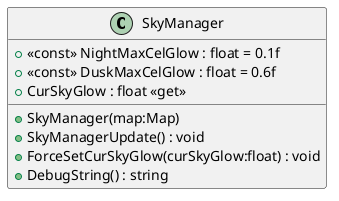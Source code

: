 @startuml
class SkyManager {
    + <<const>> NightMaxCelGlow : float = 0.1f
    + <<const>> DuskMaxCelGlow : float = 0.6f
    + CurSkyGlow : float <<get>>
    + SkyManager(map:Map)
    + SkyManagerUpdate() : void
    + ForceSetCurSkyGlow(curSkyGlow:float) : void
    + DebugString() : string
}
@enduml
